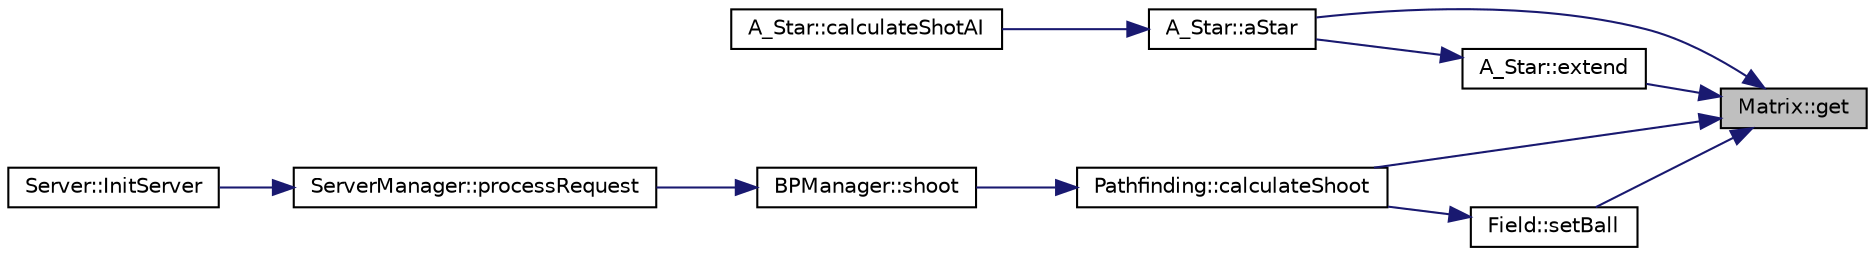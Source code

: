 digraph "Matrix::get"
{
 // LATEX_PDF_SIZE
  edge [fontname="Helvetica",fontsize="10",labelfontname="Helvetica",labelfontsize="10"];
  node [fontname="Helvetica",fontsize="10",shape=record];
  rankdir="RL";
  Node1 [label="Matrix::get",height=0.2,width=0.4,color="black", fillcolor="grey75", style="filled", fontcolor="black",tooltip="This method returns an item in a given position in a matrix."];
  Node1 -> Node2 [dir="back",color="midnightblue",fontsize="10",style="solid",fontname="Helvetica"];
  Node2 [label="A_Star::aStar",height=0.2,width=0.4,color="black", fillcolor="white", style="filled",URL="$class_a___star.html#ac64b51dcff3e3205f0f71da0140f547c",tooltip="this method calculates the pathfinding A* algorithm in the matrix"];
  Node2 -> Node3 [dir="back",color="midnightblue",fontsize="10",style="solid",fontname="Helvetica"];
  Node3 [label="A_Star::calculateShotAI",height=0.2,width=0.4,color="black", fillcolor="white", style="filled",URL="$class_a___star.html#a3b8ac6f0a9740908cedd22ca7494ffdb",tooltip="This method calculates pathfinding and then uses the result to calculate a direction for the AI to sh..."];
  Node1 -> Node4 [dir="back",color="midnightblue",fontsize="10",style="solid",fontname="Helvetica"];
  Node4 [label="Pathfinding::calculateShoot",height=0.2,width=0.4,color="black", fillcolor="white", style="filled",URL="$class_pathfinding.html#a50d2a83eee1b955bda740eb316939944",tooltip="Method for calculating a shot, it counts the collisions and bound lines."];
  Node4 -> Node5 [dir="back",color="midnightblue",fontsize="10",style="solid",fontname="Helvetica"];
  Node5 [label="BPManager::shoot",height=0.2,width=0.4,color="black", fillcolor="white", style="filled",URL="$class_b_p_manager.html#a6de771f0739f86deb5ff71cd8b615d7d",tooltip="Method for calculating a shot from the user or the AI."];
  Node5 -> Node6 [dir="back",color="midnightblue",fontsize="10",style="solid",fontname="Helvetica"];
  Node6 [label="ServerManager::processRequest",height=0.2,width=0.4,color="black", fillcolor="white", style="filled",URL="$class_server_manager.html#ab32ee6937a72e821b1985f2648b1351b",tooltip="This method process the information from the socket and gives an response."];
  Node6 -> Node7 [dir="back",color="midnightblue",fontsize="10",style="solid",fontname="Helvetica"];
  Node7 [label="Server::InitServer",height=0.2,width=0.4,color="black", fillcolor="white", style="filled",URL="$class_server.html#a02b029dcb6f2dc46dfcc8785a616682f",tooltip=" "];
  Node1 -> Node8 [dir="back",color="midnightblue",fontsize="10",style="solid",fontname="Helvetica"];
  Node8 [label="A_Star::extend",height=0.2,width=0.4,color="black", fillcolor="white", style="filled",URL="$class_a___star.html#a6859146b12d0a63e4c887b4dcaeed2d4",tooltip="Method for getting the 8 boxes next to the one that's being processed."];
  Node8 -> Node2 [dir="back",color="midnightblue",fontsize="10",style="solid",fontname="Helvetica"];
  Node1 -> Node9 [dir="back",color="midnightblue",fontsize="10",style="solid",fontname="Helvetica"];
  Node9 [label="Field::setBall",height=0.2,width=0.4,color="black", fillcolor="white", style="filled",URL="$class_field.html#aada6b131eadc28920efd592998b3dc2a",tooltip="This method changes the state of a box to say if whether or not has the ball."];
  Node9 -> Node4 [dir="back",color="midnightblue",fontsize="10",style="solid",fontname="Helvetica"];
}
